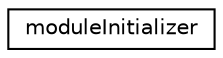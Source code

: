 digraph "Graphical Class Hierarchy"
{
 // INTERACTIVE_SVG=YES
 // LATEX_PDF_SIZE
  edge [fontname="Helvetica",fontsize="10",labelfontname="Helvetica",labelfontsize="10"];
  node [fontname="Helvetica",fontsize="10",shape=record];
  rankdir="LR";
  Node0 [label="moduleInitializer",height=0.2,width=0.4,color="black", fillcolor="white", style="filled",URL="$classmoduleInitializer.html",tooltip=" "];
}

